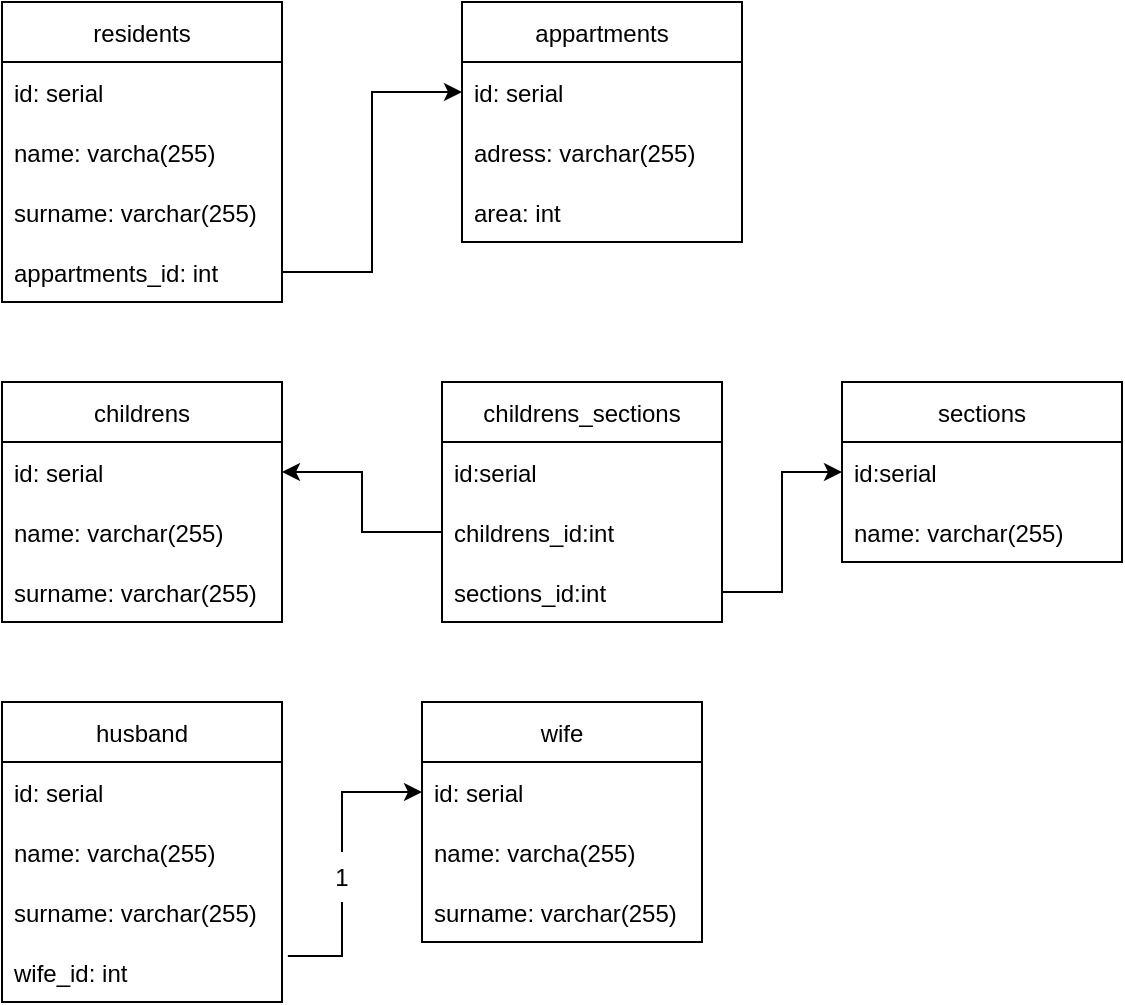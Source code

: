 <mxfile version="15.9.4" type="github">
  <diagram id="WWzpUGsCEAWE1CasI_xe" name="Page-1">
    <mxGraphModel dx="1109" dy="616" grid="1" gridSize="10" guides="1" tooltips="1" connect="1" arrows="1" fold="1" page="1" pageScale="1" pageWidth="827" pageHeight="1169" math="0" shadow="0">
      <root>
        <mxCell id="0" />
        <mxCell id="1" parent="0" />
        <mxCell id="4K1nbUxMba2Myyw-jxRT-1" value="residents" style="swimlane;fontStyle=0;childLayout=stackLayout;horizontal=1;startSize=30;horizontalStack=0;resizeParent=1;resizeParentMax=0;resizeLast=0;collapsible=1;marginBottom=0;" vertex="1" parent="1">
          <mxGeometry x="80" y="30" width="140" height="150" as="geometry" />
        </mxCell>
        <mxCell id="4K1nbUxMba2Myyw-jxRT-2" value="id: serial" style="text;strokeColor=none;fillColor=none;align=left;verticalAlign=middle;spacingLeft=4;spacingRight=4;overflow=hidden;points=[[0,0.5],[1,0.5]];portConstraint=eastwest;rotatable=0;" vertex="1" parent="4K1nbUxMba2Myyw-jxRT-1">
          <mxGeometry y="30" width="140" height="30" as="geometry" />
        </mxCell>
        <mxCell id="4K1nbUxMba2Myyw-jxRT-9" value="name: varcha(255)" style="text;strokeColor=none;fillColor=none;align=left;verticalAlign=middle;spacingLeft=4;spacingRight=4;overflow=hidden;points=[[0,0.5],[1,0.5]];portConstraint=eastwest;rotatable=0;" vertex="1" parent="4K1nbUxMba2Myyw-jxRT-1">
          <mxGeometry y="60" width="140" height="30" as="geometry" />
        </mxCell>
        <mxCell id="4K1nbUxMba2Myyw-jxRT-3" value="surname: varchar(255)" style="text;strokeColor=none;fillColor=none;align=left;verticalAlign=middle;spacingLeft=4;spacingRight=4;overflow=hidden;points=[[0,0.5],[1,0.5]];portConstraint=eastwest;rotatable=0;" vertex="1" parent="4K1nbUxMba2Myyw-jxRT-1">
          <mxGeometry y="90" width="140" height="30" as="geometry" />
        </mxCell>
        <mxCell id="4K1nbUxMba2Myyw-jxRT-10" value="appartments_id: int" style="text;strokeColor=none;fillColor=none;align=left;verticalAlign=middle;spacingLeft=4;spacingRight=4;overflow=hidden;points=[[0,0.5],[1,0.5]];portConstraint=eastwest;rotatable=0;" vertex="1" parent="4K1nbUxMba2Myyw-jxRT-1">
          <mxGeometry y="120" width="140" height="30" as="geometry" />
        </mxCell>
        <mxCell id="4K1nbUxMba2Myyw-jxRT-5" value="appartments" style="swimlane;fontStyle=0;childLayout=stackLayout;horizontal=1;startSize=30;horizontalStack=0;resizeParent=1;resizeParentMax=0;resizeLast=0;collapsible=1;marginBottom=0;" vertex="1" parent="1">
          <mxGeometry x="310" y="30" width="140" height="120" as="geometry" />
        </mxCell>
        <mxCell id="4K1nbUxMba2Myyw-jxRT-6" value="id: serial" style="text;strokeColor=none;fillColor=none;align=left;verticalAlign=middle;spacingLeft=4;spacingRight=4;overflow=hidden;points=[[0,0.5],[1,0.5]];portConstraint=eastwest;rotatable=0;" vertex="1" parent="4K1nbUxMba2Myyw-jxRT-5">
          <mxGeometry y="30" width="140" height="30" as="geometry" />
        </mxCell>
        <mxCell id="4K1nbUxMba2Myyw-jxRT-7" value="adress: varchar(255)" style="text;strokeColor=none;fillColor=none;align=left;verticalAlign=middle;spacingLeft=4;spacingRight=4;overflow=hidden;points=[[0,0.5],[1,0.5]];portConstraint=eastwest;rotatable=0;" vertex="1" parent="4K1nbUxMba2Myyw-jxRT-5">
          <mxGeometry y="60" width="140" height="30" as="geometry" />
        </mxCell>
        <mxCell id="4K1nbUxMba2Myyw-jxRT-8" value="area: int" style="text;strokeColor=none;fillColor=none;align=left;verticalAlign=middle;spacingLeft=4;spacingRight=4;overflow=hidden;points=[[0,0.5],[1,0.5]];portConstraint=eastwest;rotatable=0;" vertex="1" parent="4K1nbUxMba2Myyw-jxRT-5">
          <mxGeometry y="90" width="140" height="30" as="geometry" />
        </mxCell>
        <mxCell id="4K1nbUxMba2Myyw-jxRT-12" value="" style="edgeStyle=elbowEdgeStyle;elbow=horizontal;endArrow=classic;html=1;rounded=0;entryX=0;entryY=0.5;entryDx=0;entryDy=0;exitX=1;exitY=0.5;exitDx=0;exitDy=0;" edge="1" parent="1" source="4K1nbUxMba2Myyw-jxRT-10" target="4K1nbUxMba2Myyw-jxRT-6">
          <mxGeometry width="50" height="50" relative="1" as="geometry">
            <mxPoint x="240" y="130" as="sourcePoint" />
            <mxPoint x="290" y="80" as="targetPoint" />
          </mxGeometry>
        </mxCell>
        <mxCell id="4K1nbUxMba2Myyw-jxRT-13" value="childrens_sections" style="swimlane;fontStyle=0;childLayout=stackLayout;horizontal=1;startSize=30;horizontalStack=0;resizeParent=1;resizeParentMax=0;resizeLast=0;collapsible=1;marginBottom=0;" vertex="1" parent="1">
          <mxGeometry x="300" y="220" width="140" height="120" as="geometry" />
        </mxCell>
        <mxCell id="4K1nbUxMba2Myyw-jxRT-14" value="id:serial" style="text;strokeColor=none;fillColor=none;align=left;verticalAlign=middle;spacingLeft=4;spacingRight=4;overflow=hidden;points=[[0,0.5],[1,0.5]];portConstraint=eastwest;rotatable=0;" vertex="1" parent="4K1nbUxMba2Myyw-jxRT-13">
          <mxGeometry y="30" width="140" height="30" as="geometry" />
        </mxCell>
        <mxCell id="4K1nbUxMba2Myyw-jxRT-15" value="childrens_id:int" style="text;strokeColor=none;fillColor=none;align=left;verticalAlign=middle;spacingLeft=4;spacingRight=4;overflow=hidden;points=[[0,0.5],[1,0.5]];portConstraint=eastwest;rotatable=0;" vertex="1" parent="4K1nbUxMba2Myyw-jxRT-13">
          <mxGeometry y="60" width="140" height="30" as="geometry" />
        </mxCell>
        <mxCell id="4K1nbUxMba2Myyw-jxRT-16" value="sections_id:int" style="text;strokeColor=none;fillColor=none;align=left;verticalAlign=middle;spacingLeft=4;spacingRight=4;overflow=hidden;points=[[0,0.5],[1,0.5]];portConstraint=eastwest;rotatable=0;" vertex="1" parent="4K1nbUxMba2Myyw-jxRT-13">
          <mxGeometry y="90" width="140" height="30" as="geometry" />
        </mxCell>
        <mxCell id="4K1nbUxMba2Myyw-jxRT-17" value="sections" style="swimlane;fontStyle=0;childLayout=stackLayout;horizontal=1;startSize=30;horizontalStack=0;resizeParent=1;resizeParentMax=0;resizeLast=0;collapsible=1;marginBottom=0;" vertex="1" parent="1">
          <mxGeometry x="500" y="220" width="140" height="90" as="geometry" />
        </mxCell>
        <mxCell id="4K1nbUxMba2Myyw-jxRT-18" value="id:serial" style="text;strokeColor=none;fillColor=none;align=left;verticalAlign=middle;spacingLeft=4;spacingRight=4;overflow=hidden;points=[[0,0.5],[1,0.5]];portConstraint=eastwest;rotatable=0;" vertex="1" parent="4K1nbUxMba2Myyw-jxRT-17">
          <mxGeometry y="30" width="140" height="30" as="geometry" />
        </mxCell>
        <mxCell id="4K1nbUxMba2Myyw-jxRT-19" value="name: varchar(255)" style="text;strokeColor=none;fillColor=none;align=left;verticalAlign=middle;spacingLeft=4;spacingRight=4;overflow=hidden;points=[[0,0.5],[1,0.5]];portConstraint=eastwest;rotatable=0;" vertex="1" parent="4K1nbUxMba2Myyw-jxRT-17">
          <mxGeometry y="60" width="140" height="30" as="geometry" />
        </mxCell>
        <mxCell id="4K1nbUxMba2Myyw-jxRT-25" value="childrens" style="swimlane;fontStyle=0;childLayout=stackLayout;horizontal=1;startSize=30;horizontalStack=0;resizeParent=1;resizeParentMax=0;resizeLast=0;collapsible=1;marginBottom=0;" vertex="1" parent="1">
          <mxGeometry x="80" y="220" width="140" height="120" as="geometry" />
        </mxCell>
        <mxCell id="4K1nbUxMba2Myyw-jxRT-26" value="id: serial" style="text;strokeColor=none;fillColor=none;align=left;verticalAlign=middle;spacingLeft=4;spacingRight=4;overflow=hidden;points=[[0,0.5],[1,0.5]];portConstraint=eastwest;rotatable=0;" vertex="1" parent="4K1nbUxMba2Myyw-jxRT-25">
          <mxGeometry y="30" width="140" height="30" as="geometry" />
        </mxCell>
        <mxCell id="4K1nbUxMba2Myyw-jxRT-27" value="name: varchar(255)" style="text;strokeColor=none;fillColor=none;align=left;verticalAlign=middle;spacingLeft=4;spacingRight=4;overflow=hidden;points=[[0,0.5],[1,0.5]];portConstraint=eastwest;rotatable=0;" vertex="1" parent="4K1nbUxMba2Myyw-jxRT-25">
          <mxGeometry y="60" width="140" height="30" as="geometry" />
        </mxCell>
        <mxCell id="4K1nbUxMba2Myyw-jxRT-28" value="surname: varchar(255)" style="text;strokeColor=none;fillColor=none;align=left;verticalAlign=middle;spacingLeft=4;spacingRight=4;overflow=hidden;points=[[0,0.5],[1,0.5]];portConstraint=eastwest;rotatable=0;" vertex="1" parent="4K1nbUxMba2Myyw-jxRT-25">
          <mxGeometry y="90" width="140" height="30" as="geometry" />
        </mxCell>
        <mxCell id="4K1nbUxMba2Myyw-jxRT-30" value="" style="edgeStyle=elbowEdgeStyle;elbow=horizontal;endArrow=classic;html=1;rounded=0;entryX=0;entryY=0.5;entryDx=0;entryDy=0;exitX=1;exitY=0.5;exitDx=0;exitDy=0;" edge="1" parent="1" source="4K1nbUxMba2Myyw-jxRT-16" target="4K1nbUxMba2Myyw-jxRT-18">
          <mxGeometry width="50" height="50" relative="1" as="geometry">
            <mxPoint x="440" y="330" as="sourcePoint" />
            <mxPoint x="490" y="280" as="targetPoint" />
          </mxGeometry>
        </mxCell>
        <mxCell id="4K1nbUxMba2Myyw-jxRT-31" value="" style="edgeStyle=elbowEdgeStyle;elbow=horizontal;endArrow=classic;html=1;rounded=0;entryX=1;entryY=0.5;entryDx=0;entryDy=0;exitX=0;exitY=0.5;exitDx=0;exitDy=0;" edge="1" parent="1" source="4K1nbUxMba2Myyw-jxRT-15" target="4K1nbUxMba2Myyw-jxRT-26">
          <mxGeometry width="50" height="50" relative="1" as="geometry">
            <mxPoint x="230" y="330" as="sourcePoint" />
            <mxPoint x="280" y="280" as="targetPoint" />
          </mxGeometry>
        </mxCell>
        <mxCell id="4K1nbUxMba2Myyw-jxRT-32" value="wife" style="swimlane;fontStyle=0;childLayout=stackLayout;horizontal=1;startSize=30;horizontalStack=0;resizeParent=1;resizeParentMax=0;resizeLast=0;collapsible=1;marginBottom=0;" vertex="1" parent="1">
          <mxGeometry x="290" y="380" width="140" height="120" as="geometry" />
        </mxCell>
        <mxCell id="4K1nbUxMba2Myyw-jxRT-33" value="id: serial" style="text;strokeColor=none;fillColor=none;align=left;verticalAlign=middle;spacingLeft=4;spacingRight=4;overflow=hidden;points=[[0,0.5],[1,0.5]];portConstraint=eastwest;rotatable=0;" vertex="1" parent="4K1nbUxMba2Myyw-jxRT-32">
          <mxGeometry y="30" width="140" height="30" as="geometry" />
        </mxCell>
        <mxCell id="4K1nbUxMba2Myyw-jxRT-34" value="name: varcha(255)" style="text;strokeColor=none;fillColor=none;align=left;verticalAlign=middle;spacingLeft=4;spacingRight=4;overflow=hidden;points=[[0,0.5],[1,0.5]];portConstraint=eastwest;rotatable=0;" vertex="1" parent="4K1nbUxMba2Myyw-jxRT-32">
          <mxGeometry y="60" width="140" height="30" as="geometry" />
        </mxCell>
        <mxCell id="4K1nbUxMba2Myyw-jxRT-35" value="surname: varchar(255)" style="text;strokeColor=none;fillColor=none;align=left;verticalAlign=middle;spacingLeft=4;spacingRight=4;overflow=hidden;points=[[0,0.5],[1,0.5]];portConstraint=eastwest;rotatable=0;" vertex="1" parent="4K1nbUxMba2Myyw-jxRT-32">
          <mxGeometry y="90" width="140" height="30" as="geometry" />
        </mxCell>
        <mxCell id="4K1nbUxMba2Myyw-jxRT-37" value="husband" style="swimlane;fontStyle=0;childLayout=stackLayout;horizontal=1;startSize=30;horizontalStack=0;resizeParent=1;resizeParentMax=0;resizeLast=0;collapsible=1;marginBottom=0;" vertex="1" parent="1">
          <mxGeometry x="80" y="380" width="140" height="150" as="geometry" />
        </mxCell>
        <mxCell id="4K1nbUxMba2Myyw-jxRT-38" value="id: serial" style="text;strokeColor=none;fillColor=none;align=left;verticalAlign=middle;spacingLeft=4;spacingRight=4;overflow=hidden;points=[[0,0.5],[1,0.5]];portConstraint=eastwest;rotatable=0;" vertex="1" parent="4K1nbUxMba2Myyw-jxRT-37">
          <mxGeometry y="30" width="140" height="30" as="geometry" />
        </mxCell>
        <mxCell id="4K1nbUxMba2Myyw-jxRT-39" value="name: varcha(255)" style="text;strokeColor=none;fillColor=none;align=left;verticalAlign=middle;spacingLeft=4;spacingRight=4;overflow=hidden;points=[[0,0.5],[1,0.5]];portConstraint=eastwest;rotatable=0;" vertex="1" parent="4K1nbUxMba2Myyw-jxRT-37">
          <mxGeometry y="60" width="140" height="30" as="geometry" />
        </mxCell>
        <mxCell id="4K1nbUxMba2Myyw-jxRT-40" value="surname: varchar(255)" style="text;strokeColor=none;fillColor=none;align=left;verticalAlign=middle;spacingLeft=4;spacingRight=4;overflow=hidden;points=[[0,0.5],[1,0.5]];portConstraint=eastwest;rotatable=0;" vertex="1" parent="4K1nbUxMba2Myyw-jxRT-37">
          <mxGeometry y="90" width="140" height="30" as="geometry" />
        </mxCell>
        <mxCell id="4K1nbUxMba2Myyw-jxRT-41" value="wife_id: int" style="text;strokeColor=none;fillColor=none;align=left;verticalAlign=middle;spacingLeft=4;spacingRight=4;overflow=hidden;points=[[0,0.5],[1,0.5]];portConstraint=eastwest;rotatable=0;" vertex="1" parent="4K1nbUxMba2Myyw-jxRT-37">
          <mxGeometry y="120" width="140" height="30" as="geometry" />
        </mxCell>
        <mxCell id="4K1nbUxMba2Myyw-jxRT-42" value="" style="edgeStyle=elbowEdgeStyle;elbow=horizontal;endArrow=classic;html=1;rounded=0;entryX=0;entryY=0.5;entryDx=0;entryDy=0;startArrow=none;exitX=0.5;exitY=0;exitDx=0;exitDy=0;" edge="1" parent="1" source="4K1nbUxMba2Myyw-jxRT-45" target="4K1nbUxMba2Myyw-jxRT-33">
          <mxGeometry width="50" height="50" relative="1" as="geometry">
            <mxPoint x="240" y="440" as="sourcePoint" />
            <mxPoint x="280" y="455" as="targetPoint" />
            <Array as="points">
              <mxPoint x="250" y="425" />
            </Array>
          </mxGeometry>
        </mxCell>
        <mxCell id="4K1nbUxMba2Myyw-jxRT-45" value="1" style="text;html=1;strokeColor=none;fillColor=none;align=center;verticalAlign=middle;whiteSpace=wrap;rounded=0;" vertex="1" parent="1">
          <mxGeometry x="230" y="455" width="40" height="25" as="geometry" />
        </mxCell>
        <mxCell id="4K1nbUxMba2Myyw-jxRT-47" value="" style="edgeStyle=segmentEdgeStyle;endArrow=none;html=1;rounded=0;exitX=1.021;exitY=0.233;exitDx=0;exitDy=0;exitPerimeter=0;entryX=0.5;entryY=1;entryDx=0;entryDy=0;endFill=0;" edge="1" parent="1" source="4K1nbUxMba2Myyw-jxRT-41" target="4K1nbUxMba2Myyw-jxRT-45">
          <mxGeometry width="50" height="50" relative="1" as="geometry">
            <mxPoint x="225" y="510" as="sourcePoint" />
            <mxPoint x="275" y="460" as="targetPoint" />
            <Array as="points">
              <mxPoint x="250" y="507" />
            </Array>
          </mxGeometry>
        </mxCell>
      </root>
    </mxGraphModel>
  </diagram>
</mxfile>
